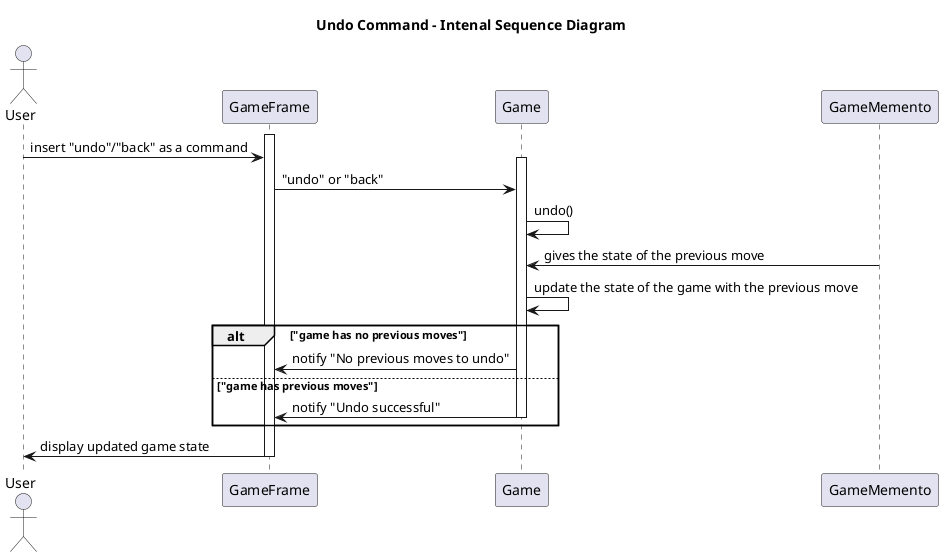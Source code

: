 @startuml Undo

title Undo Command - Intenal Sequence Diagram

actor User
participant GameFrame
participant Game
participant GameMemento

activate GameFrame
User -> GameFrame : insert "undo"/"back" as a command

activate Game
GameFrame -> Game : "undo" or "back"

Game -> Game : undo()
GameMemento -> Game : gives the state of the previous move 
Game -> Game : update the state of the game with the previous move

alt "game has no previous moves" 
    Game -> GameFrame : notify "No previous moves to undo"
else "game has previous moves"
    Game -> GameFrame : notify "Undo successful"
deactivate Game
end

GameFrame -> User : display updated game state

deactivate GameFrame

@enduml
